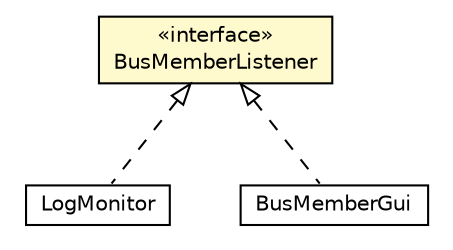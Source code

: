 #!/usr/local/bin/dot
#
# Class diagram 
# Generated by UMLGraph version R5_6-24-gf6e263 (http://www.umlgraph.org/)
#

digraph G {
	edge [fontname="Helvetica",fontsize=10,labelfontname="Helvetica",labelfontsize=10];
	node [fontname="Helvetica",fontsize=10,shape=plaintext];
	nodesep=0.25;
	ranksep=0.5;
	// org.universAAL.tools.logmonitor.BusMemberListener
	c2583135 [label=<<table title="org.universAAL.tools.logmonitor.BusMemberListener" border="0" cellborder="1" cellspacing="0" cellpadding="2" port="p" bgcolor="lemonChiffon" href="./BusMemberListener.html">
		<tr><td><table border="0" cellspacing="0" cellpadding="1">
<tr><td align="center" balign="center"> &#171;interface&#187; </td></tr>
<tr><td align="center" balign="center"> BusMemberListener </td></tr>
		</table></td></tr>
		</table>>, URL="./BusMemberListener.html", fontname="Helvetica", fontcolor="black", fontsize=10.0];
	// org.universAAL.tools.logmonitor.msgflow.LogMonitor
	c2583149 [label=<<table title="org.universAAL.tools.logmonitor.msgflow.LogMonitor" border="0" cellborder="1" cellspacing="0" cellpadding="2" port="p" href="./msgflow/LogMonitor.html">
		<tr><td><table border="0" cellspacing="0" cellpadding="1">
<tr><td align="center" balign="center"> LogMonitor </td></tr>
		</table></td></tr>
		</table>>, URL="./msgflow/LogMonitor.html", fontname="Helvetica", fontcolor="black", fontsize=10.0];
	// org.universAAL.tools.logmonitor.bus_member.gui.BusMemberGui
	c2583170 [label=<<table title="org.universAAL.tools.logmonitor.bus_member.gui.BusMemberGui" border="0" cellborder="1" cellspacing="0" cellpadding="2" port="p" href="./bus_member/gui/BusMemberGui.html">
		<tr><td><table border="0" cellspacing="0" cellpadding="1">
<tr><td align="center" balign="center"> BusMemberGui </td></tr>
		</table></td></tr>
		</table>>, URL="./bus_member/gui/BusMemberGui.html", fontname="Helvetica", fontcolor="black", fontsize=10.0];
	//org.universAAL.tools.logmonitor.msgflow.LogMonitor implements org.universAAL.tools.logmonitor.BusMemberListener
	c2583135:p -> c2583149:p [dir=back,arrowtail=empty,style=dashed];
	//org.universAAL.tools.logmonitor.bus_member.gui.BusMemberGui implements org.universAAL.tools.logmonitor.BusMemberListener
	c2583135:p -> c2583170:p [dir=back,arrowtail=empty,style=dashed];
}

